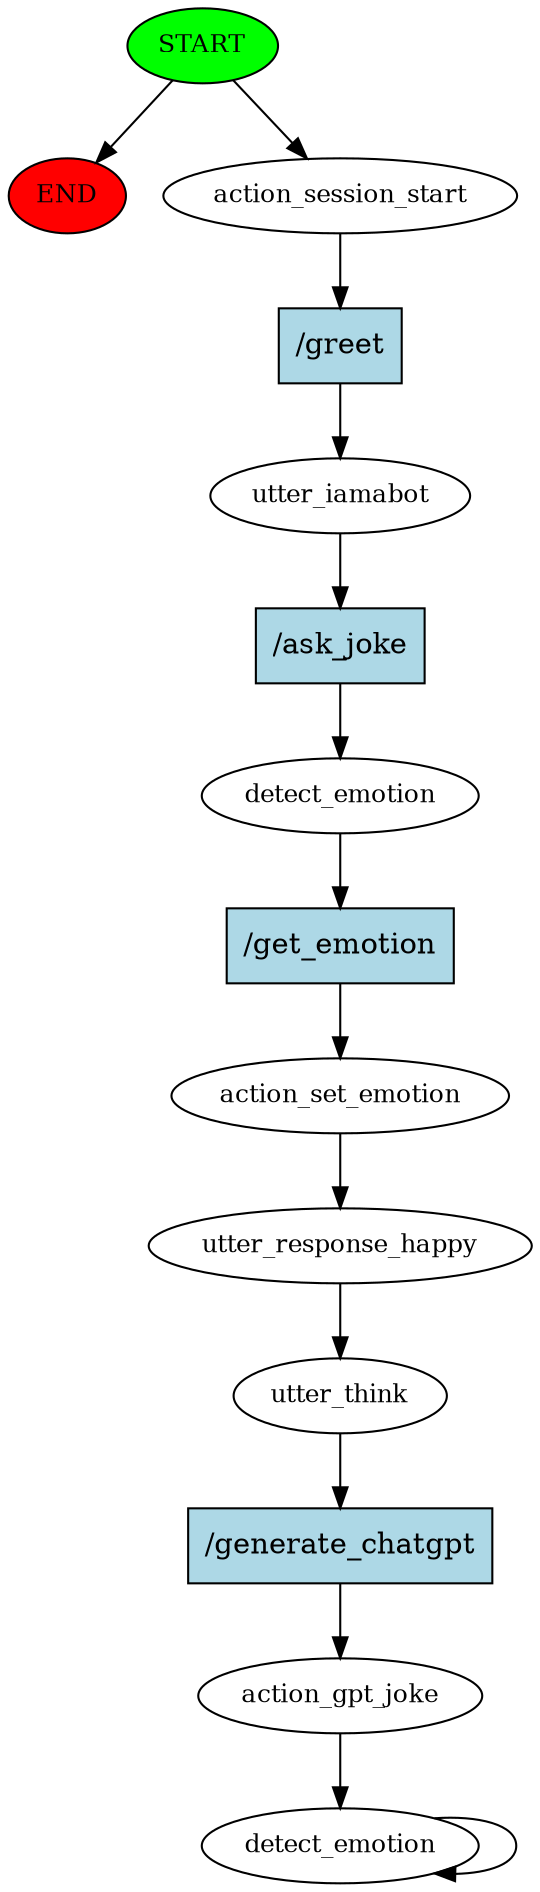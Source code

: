 digraph  {
0 [class="start active", fillcolor=green, fontsize=12, label=START, style=filled];
"-1" [class=end, fillcolor=red, fontsize=12, label=END, style=filled];
1 [class=active, fontsize=12, label=action_session_start];
2 [class=active, fontsize=12, label=utter_iamabot];
3 [class=active, fontsize=12, label=detect_emotion];
4 [class=active, fontsize=12, label=action_set_emotion];
5 [class=active, fontsize=12, label=utter_response_happy];
6 [class=active, fontsize=12, label=utter_think];
7 [class=active, fontsize=12, label=action_gpt_joke];
8 [class="active dashed", fontsize=12, label=detect_emotion];
10 [class="intent active", fillcolor=lightblue, label="/greet", shape=rect, style=filled];
11 [class="intent active", fillcolor=lightblue, label="/ask_joke", shape=rect, style=filled];
12 [class="intent active", fillcolor=lightblue, label="/get_emotion", shape=rect, style=filled];
13 [class="intent active", fillcolor=lightblue, label="/generate_chatgpt", shape=rect, style=filled];
0 -> "-1"  [class="", key=NONE, label=""];
0 -> 1  [class=active, key=NONE, label=""];
1 -> 10  [class=active, key=0];
2 -> 11  [class=active, key=0];
3 -> 12  [class=active, key=0];
4 -> 5  [class=active, key=NONE, label=""];
5 -> 6  [class=active, key=NONE, label=""];
6 -> 13  [class=active, key=0];
7 -> 8  [class=active, key=NONE, label=""];
8 -> 8  [class=active, key=NONE, label=""];
10 -> 2  [class=active, key=0];
11 -> 3  [class=active, key=0];
12 -> 4  [class=active, key=0];
13 -> 7  [class=active, key=0];
}
